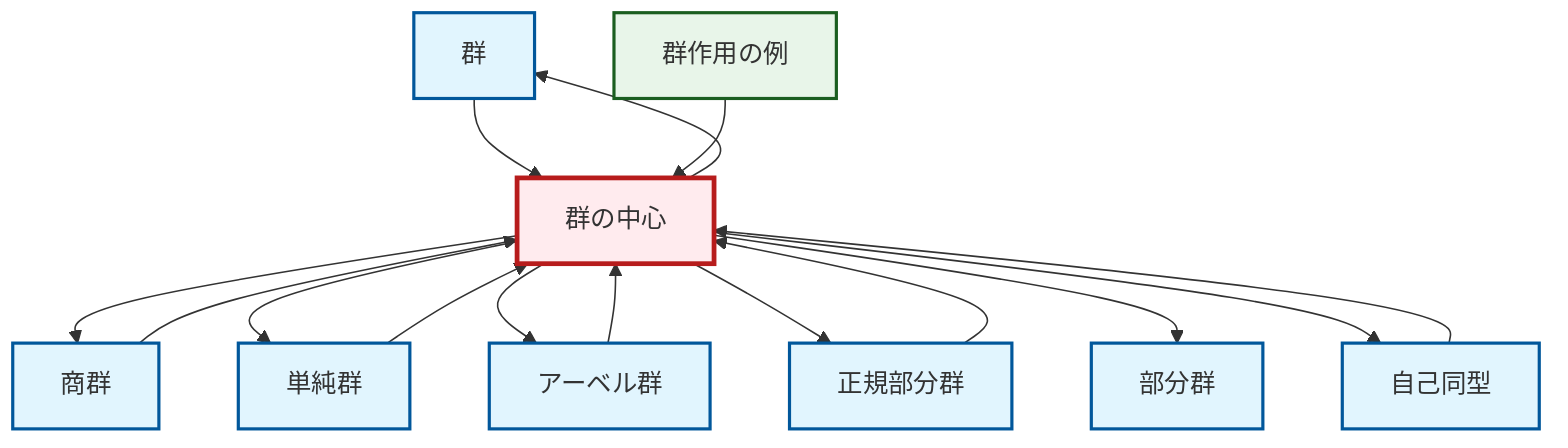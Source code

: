 graph TD
    classDef definition fill:#e1f5fe,stroke:#01579b,stroke-width:2px
    classDef theorem fill:#f3e5f5,stroke:#4a148c,stroke-width:2px
    classDef axiom fill:#fff3e0,stroke:#e65100,stroke-width:2px
    classDef example fill:#e8f5e9,stroke:#1b5e20,stroke-width:2px
    classDef current fill:#ffebee,stroke:#b71c1c,stroke-width:3px
    def-group["群"]:::definition
    ex-group-action-examples["群作用の例"]:::example
    def-abelian-group["アーベル群"]:::definition
    def-subgroup["部分群"]:::definition
    def-automorphism["自己同型"]:::definition
    def-center-of-group["群の中心"]:::definition
    def-simple-group["単純群"]:::definition
    def-normal-subgroup["正規部分群"]:::definition
    def-quotient-group["商群"]:::definition
    def-center-of-group --> def-quotient-group
    def-normal-subgroup --> def-center-of-group
    def-group --> def-center-of-group
    def-center-of-group --> def-simple-group
    def-simple-group --> def-center-of-group
    def-quotient-group --> def-center-of-group
    def-center-of-group --> def-group
    def-center-of-group --> def-abelian-group
    def-center-of-group --> def-normal-subgroup
    def-center-of-group --> def-subgroup
    ex-group-action-examples --> def-center-of-group
    def-automorphism --> def-center-of-group
    def-center-of-group --> def-automorphism
    def-abelian-group --> def-center-of-group
    class def-center-of-group current